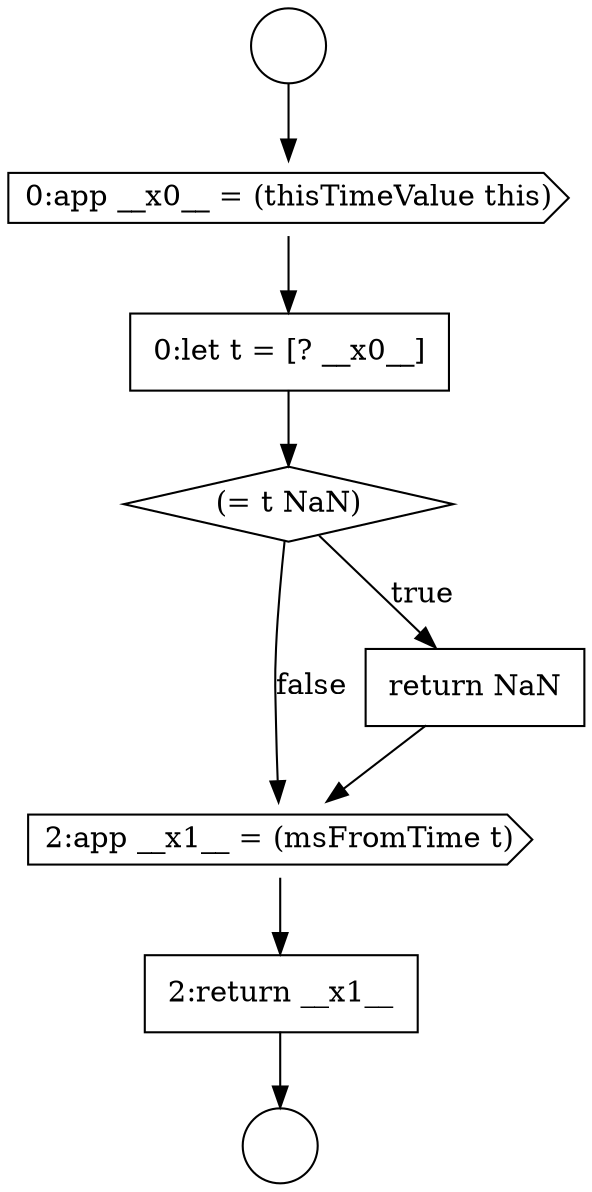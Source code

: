 digraph {
  node13341 [shape=none, margin=0, label=<<font color="black">
    <table border="0" cellborder="1" cellspacing="0" cellpadding="10">
      <tr><td align="left">2:return __x1__</td></tr>
    </table>
  </font>> color="black" fillcolor="white" style=filled]
  node13337 [shape=none, margin=0, label=<<font color="black">
    <table border="0" cellborder="1" cellspacing="0" cellpadding="10">
      <tr><td align="left">0:let t = [? __x0__]</td></tr>
    </table>
  </font>> color="black" fillcolor="white" style=filled]
  node13335 [shape=circle label=" " color="black" fillcolor="white" style=filled]
  node13340 [shape=cds, label=<<font color="black">2:app __x1__ = (msFromTime t)</font>> color="black" fillcolor="white" style=filled]
  node13336 [shape=cds, label=<<font color="black">0:app __x0__ = (thisTimeValue this)</font>> color="black" fillcolor="white" style=filled]
  node13338 [shape=diamond, label=<<font color="black">(= t NaN)</font>> color="black" fillcolor="white" style=filled]
  node13334 [shape=circle label=" " color="black" fillcolor="white" style=filled]
  node13339 [shape=none, margin=0, label=<<font color="black">
    <table border="0" cellborder="1" cellspacing="0" cellpadding="10">
      <tr><td align="left">return NaN</td></tr>
    </table>
  </font>> color="black" fillcolor="white" style=filled]
  node13339 -> node13340 [ color="black"]
  node13340 -> node13341 [ color="black"]
  node13334 -> node13336 [ color="black"]
  node13341 -> node13335 [ color="black"]
  node13337 -> node13338 [ color="black"]
  node13338 -> node13339 [label=<<font color="black">true</font>> color="black"]
  node13338 -> node13340 [label=<<font color="black">false</font>> color="black"]
  node13336 -> node13337 [ color="black"]
}
